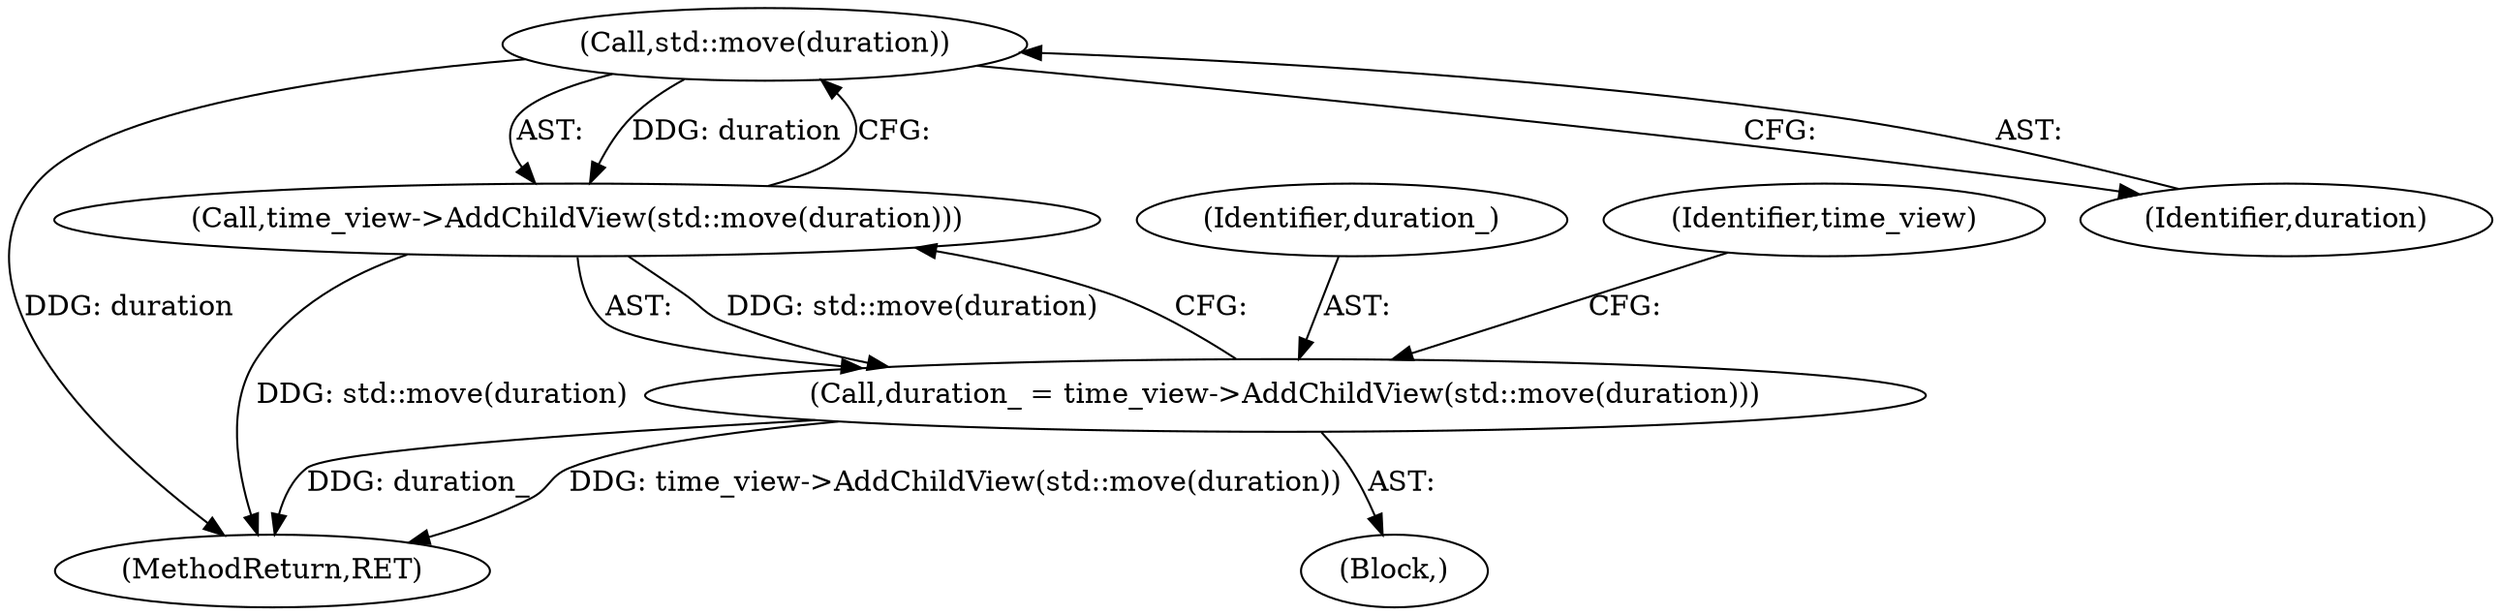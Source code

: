 digraph "0_Chrome_c25b198675380f713a56649c857b4367601d4a3d_8@API" {
"1000171" [label="(Call,std::move(duration))"];
"1000170" [label="(Call,time_view->AddChildView(std::move(duration)))"];
"1000168" [label="(Call,duration_ = time_view->AddChildView(std::move(duration)))"];
"1000176" [label="(MethodReturn,RET)"];
"1000168" [label="(Call,duration_ = time_view->AddChildView(std::move(duration)))"];
"1000171" [label="(Call,std::move(duration))"];
"1000169" [label="(Identifier,duration_)"];
"1000102" [label="(Block,)"];
"1000175" [label="(Identifier,time_view)"];
"1000172" [label="(Identifier,duration)"];
"1000170" [label="(Call,time_view->AddChildView(std::move(duration)))"];
"1000171" -> "1000170"  [label="AST: "];
"1000171" -> "1000172"  [label="CFG: "];
"1000172" -> "1000171"  [label="AST: "];
"1000170" -> "1000171"  [label="CFG: "];
"1000171" -> "1000176"  [label="DDG: duration"];
"1000171" -> "1000170"  [label="DDG: duration"];
"1000170" -> "1000168"  [label="AST: "];
"1000168" -> "1000170"  [label="CFG: "];
"1000170" -> "1000176"  [label="DDG: std::move(duration)"];
"1000170" -> "1000168"  [label="DDG: std::move(duration)"];
"1000168" -> "1000102"  [label="AST: "];
"1000169" -> "1000168"  [label="AST: "];
"1000175" -> "1000168"  [label="CFG: "];
"1000168" -> "1000176"  [label="DDG: duration_"];
"1000168" -> "1000176"  [label="DDG: time_view->AddChildView(std::move(duration))"];
}

